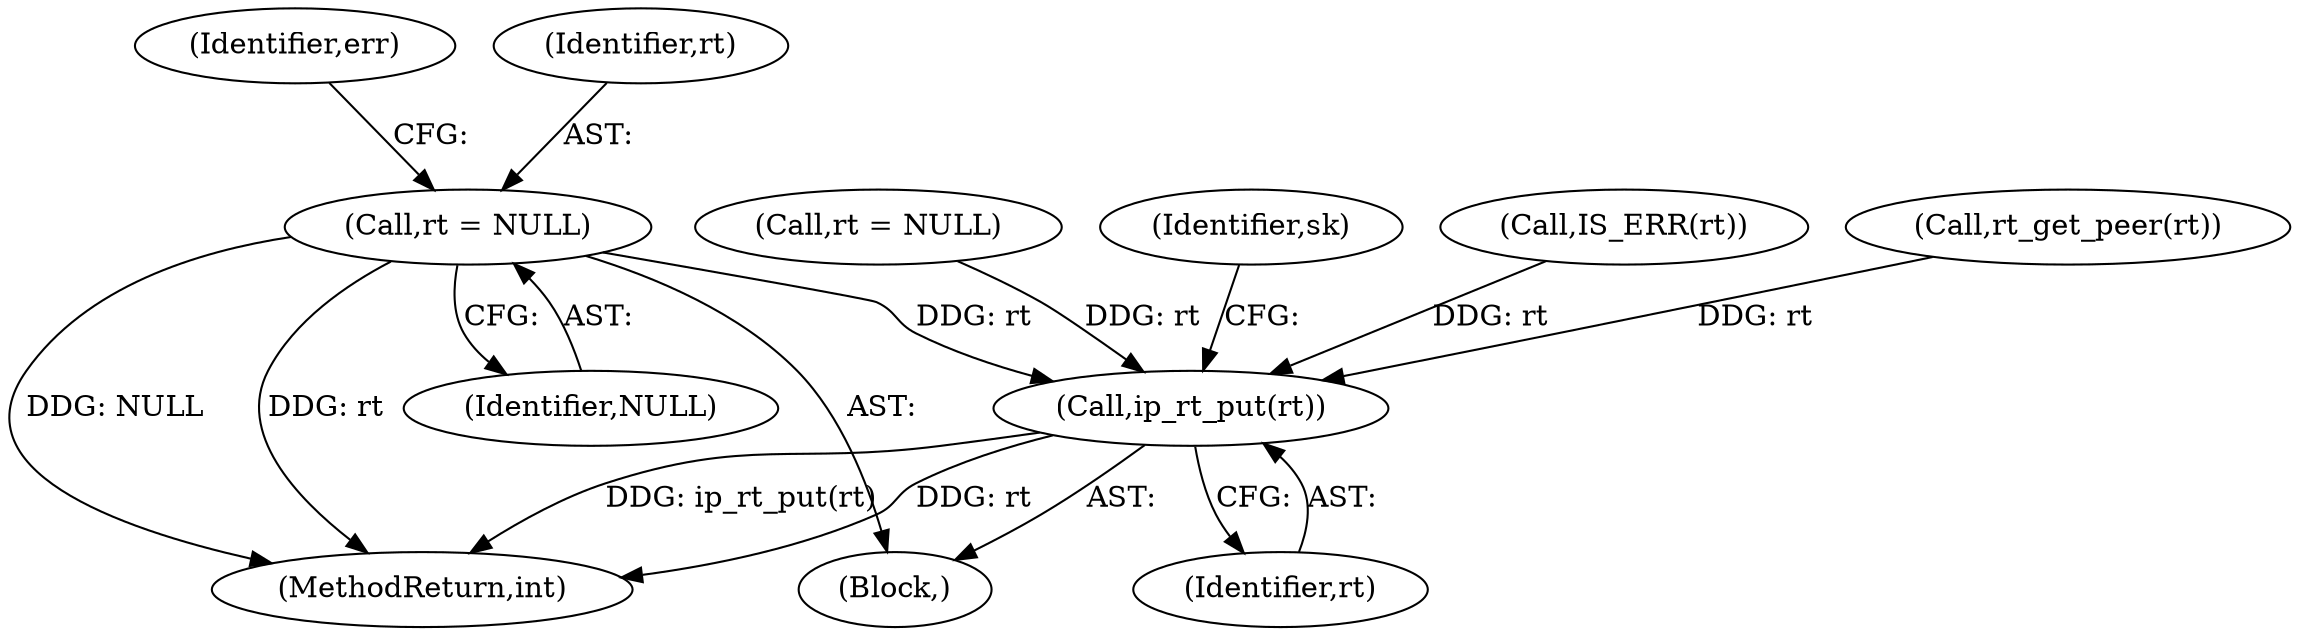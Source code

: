 digraph "0_linux_f6d8bd051c391c1c0458a30b2a7abcd939329259_29@pointer" {
"1000494" [label="(Call,rt = NULL)"];
"1000506" [label="(Call,ip_rt_put(rt))"];
"1000507" [label="(Identifier,rt)"];
"1000496" [label="(Identifier,NULL)"];
"1000444" [label="(Call,rt = NULL)"];
"1000498" [label="(Identifier,err)"];
"1000510" [label="(Identifier,sk)"];
"1000109" [label="(Block,)"];
"1000213" [label="(Call,IS_ERR(rt))"];
"1000506" [label="(Call,ip_rt_put(rt))"];
"1000520" [label="(MethodReturn,int)"];
"1000495" [label="(Identifier,rt)"];
"1000334" [label="(Call,rt_get_peer(rt))"];
"1000494" [label="(Call,rt = NULL)"];
"1000494" -> "1000109"  [label="AST: "];
"1000494" -> "1000496"  [label="CFG: "];
"1000495" -> "1000494"  [label="AST: "];
"1000496" -> "1000494"  [label="AST: "];
"1000498" -> "1000494"  [label="CFG: "];
"1000494" -> "1000520"  [label="DDG: NULL"];
"1000494" -> "1000520"  [label="DDG: rt"];
"1000494" -> "1000506"  [label="DDG: rt"];
"1000506" -> "1000109"  [label="AST: "];
"1000506" -> "1000507"  [label="CFG: "];
"1000507" -> "1000506"  [label="AST: "];
"1000510" -> "1000506"  [label="CFG: "];
"1000506" -> "1000520"  [label="DDG: ip_rt_put(rt)"];
"1000506" -> "1000520"  [label="DDG: rt"];
"1000213" -> "1000506"  [label="DDG: rt"];
"1000444" -> "1000506"  [label="DDG: rt"];
"1000334" -> "1000506"  [label="DDG: rt"];
}
